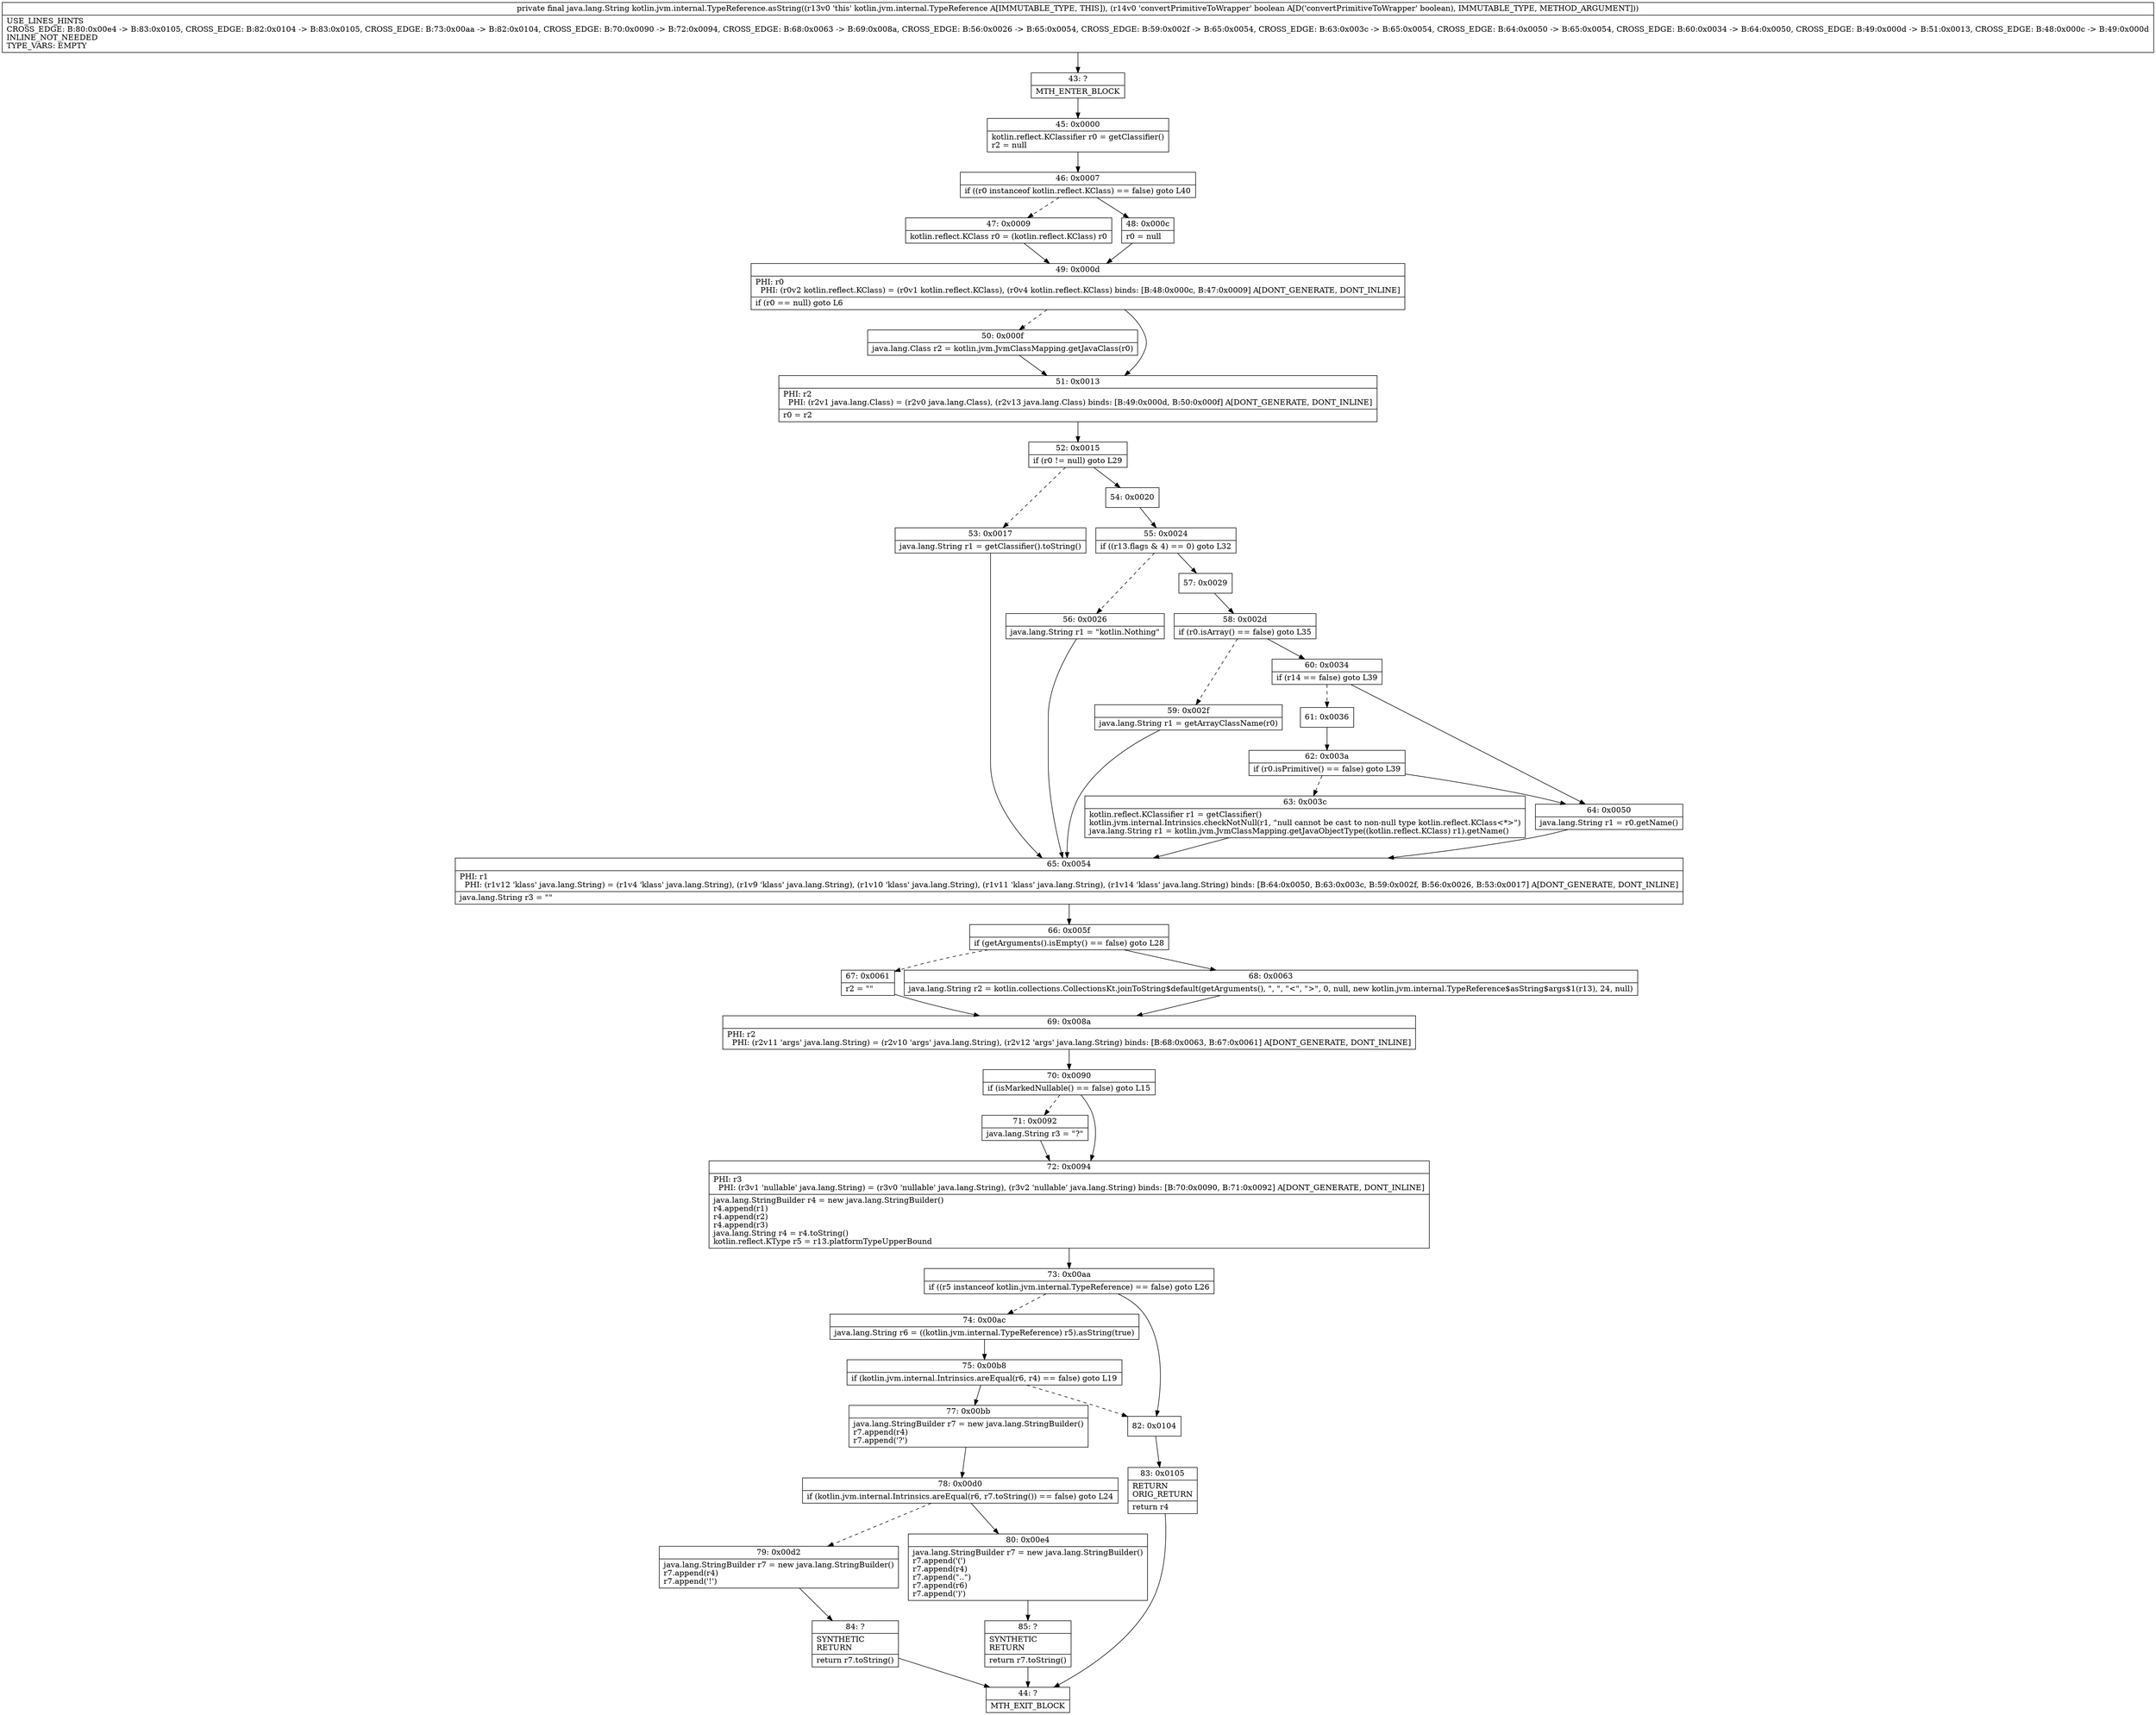 digraph "CFG forkotlin.jvm.internal.TypeReference.asString(Z)Ljava\/lang\/String;" {
Node_43 [shape=record,label="{43\:\ ?|MTH_ENTER_BLOCK\l}"];
Node_45 [shape=record,label="{45\:\ 0x0000|kotlin.reflect.KClassifier r0 = getClassifier()\lr2 = null\l}"];
Node_46 [shape=record,label="{46\:\ 0x0007|if ((r0 instanceof kotlin.reflect.KClass) == false) goto L40\l}"];
Node_47 [shape=record,label="{47\:\ 0x0009|kotlin.reflect.KClass r0 = (kotlin.reflect.KClass) r0\l}"];
Node_49 [shape=record,label="{49\:\ 0x000d|PHI: r0 \l  PHI: (r0v2 kotlin.reflect.KClass) = (r0v1 kotlin.reflect.KClass), (r0v4 kotlin.reflect.KClass) binds: [B:48:0x000c, B:47:0x0009] A[DONT_GENERATE, DONT_INLINE]\l|if (r0 == null) goto L6\l}"];
Node_50 [shape=record,label="{50\:\ 0x000f|java.lang.Class r2 = kotlin.jvm.JvmClassMapping.getJavaClass(r0)\l}"];
Node_51 [shape=record,label="{51\:\ 0x0013|PHI: r2 \l  PHI: (r2v1 java.lang.Class) = (r2v0 java.lang.Class), (r2v13 java.lang.Class) binds: [B:49:0x000d, B:50:0x000f] A[DONT_GENERATE, DONT_INLINE]\l|r0 = r2\l}"];
Node_52 [shape=record,label="{52\:\ 0x0015|if (r0 != null) goto L29\l}"];
Node_53 [shape=record,label="{53\:\ 0x0017|java.lang.String r1 = getClassifier().toString()\l}"];
Node_65 [shape=record,label="{65\:\ 0x0054|PHI: r1 \l  PHI: (r1v12 'klass' java.lang.String) = (r1v4 'klass' java.lang.String), (r1v9 'klass' java.lang.String), (r1v10 'klass' java.lang.String), (r1v11 'klass' java.lang.String), (r1v14 'klass' java.lang.String) binds: [B:64:0x0050, B:63:0x003c, B:59:0x002f, B:56:0x0026, B:53:0x0017] A[DONT_GENERATE, DONT_INLINE]\l|java.lang.String r3 = \"\"\l}"];
Node_66 [shape=record,label="{66\:\ 0x005f|if (getArguments().isEmpty() == false) goto L28\l}"];
Node_67 [shape=record,label="{67\:\ 0x0061|r2 = \"\"\l}"];
Node_69 [shape=record,label="{69\:\ 0x008a|PHI: r2 \l  PHI: (r2v11 'args' java.lang.String) = (r2v10 'args' java.lang.String), (r2v12 'args' java.lang.String) binds: [B:68:0x0063, B:67:0x0061] A[DONT_GENERATE, DONT_INLINE]\l}"];
Node_70 [shape=record,label="{70\:\ 0x0090|if (isMarkedNullable() == false) goto L15\l}"];
Node_71 [shape=record,label="{71\:\ 0x0092|java.lang.String r3 = \"?\"\l}"];
Node_72 [shape=record,label="{72\:\ 0x0094|PHI: r3 \l  PHI: (r3v1 'nullable' java.lang.String) = (r3v0 'nullable' java.lang.String), (r3v2 'nullable' java.lang.String) binds: [B:70:0x0090, B:71:0x0092] A[DONT_GENERATE, DONT_INLINE]\l|java.lang.StringBuilder r4 = new java.lang.StringBuilder()\lr4.append(r1)\lr4.append(r2)\lr4.append(r3)\ljava.lang.String r4 = r4.toString()\lkotlin.reflect.KType r5 = r13.platformTypeUpperBound\l}"];
Node_73 [shape=record,label="{73\:\ 0x00aa|if ((r5 instanceof kotlin.jvm.internal.TypeReference) == false) goto L26\l}"];
Node_74 [shape=record,label="{74\:\ 0x00ac|java.lang.String r6 = ((kotlin.jvm.internal.TypeReference) r5).asString(true)\l}"];
Node_75 [shape=record,label="{75\:\ 0x00b8|if (kotlin.jvm.internal.Intrinsics.areEqual(r6, r4) == false) goto L19\l}"];
Node_77 [shape=record,label="{77\:\ 0x00bb|java.lang.StringBuilder r7 = new java.lang.StringBuilder()\lr7.append(r4)\lr7.append('?')\l}"];
Node_78 [shape=record,label="{78\:\ 0x00d0|if (kotlin.jvm.internal.Intrinsics.areEqual(r6, r7.toString()) == false) goto L24\l}"];
Node_79 [shape=record,label="{79\:\ 0x00d2|java.lang.StringBuilder r7 = new java.lang.StringBuilder()\lr7.append(r4)\lr7.append('!')\l}"];
Node_84 [shape=record,label="{84\:\ ?|SYNTHETIC\lRETURN\l|return r7.toString()\l}"];
Node_44 [shape=record,label="{44\:\ ?|MTH_EXIT_BLOCK\l}"];
Node_80 [shape=record,label="{80\:\ 0x00e4|java.lang.StringBuilder r7 = new java.lang.StringBuilder()\lr7.append('(')\lr7.append(r4)\lr7.append(\"..\")\lr7.append(r6)\lr7.append(')')\l}"];
Node_85 [shape=record,label="{85\:\ ?|SYNTHETIC\lRETURN\l|return r7.toString()\l}"];
Node_82 [shape=record,label="{82\:\ 0x0104}"];
Node_83 [shape=record,label="{83\:\ 0x0105|RETURN\lORIG_RETURN\l|return r4\l}"];
Node_68 [shape=record,label="{68\:\ 0x0063|java.lang.String r2 = kotlin.collections.CollectionsKt.joinToString$default(getArguments(), \", \", \"\<\", \"\>\", 0, null, new kotlin.jvm.internal.TypeReference$asString$args$1(r13), 24, null)\l}"];
Node_54 [shape=record,label="{54\:\ 0x0020}"];
Node_55 [shape=record,label="{55\:\ 0x0024|if ((r13.flags & 4) == 0) goto L32\l}"];
Node_56 [shape=record,label="{56\:\ 0x0026|java.lang.String r1 = \"kotlin.Nothing\"\l}"];
Node_57 [shape=record,label="{57\:\ 0x0029}"];
Node_58 [shape=record,label="{58\:\ 0x002d|if (r0.isArray() == false) goto L35\l}"];
Node_59 [shape=record,label="{59\:\ 0x002f|java.lang.String r1 = getArrayClassName(r0)\l}"];
Node_60 [shape=record,label="{60\:\ 0x0034|if (r14 == false) goto L39\l}"];
Node_61 [shape=record,label="{61\:\ 0x0036}"];
Node_62 [shape=record,label="{62\:\ 0x003a|if (r0.isPrimitive() == false) goto L39\l}"];
Node_63 [shape=record,label="{63\:\ 0x003c|kotlin.reflect.KClassifier r1 = getClassifier()\lkotlin.jvm.internal.Intrinsics.checkNotNull(r1, \"null cannot be cast to non\-null type kotlin.reflect.KClass\<*\>\")\ljava.lang.String r1 = kotlin.jvm.JvmClassMapping.getJavaObjectType((kotlin.reflect.KClass) r1).getName()\l}"];
Node_64 [shape=record,label="{64\:\ 0x0050|java.lang.String r1 = r0.getName()\l}"];
Node_48 [shape=record,label="{48\:\ 0x000c|r0 = null\l}"];
MethodNode[shape=record,label="{private final java.lang.String kotlin.jvm.internal.TypeReference.asString((r13v0 'this' kotlin.jvm.internal.TypeReference A[IMMUTABLE_TYPE, THIS]), (r14v0 'convertPrimitiveToWrapper' boolean A[D('convertPrimitiveToWrapper' boolean), IMMUTABLE_TYPE, METHOD_ARGUMENT]))  | USE_LINES_HINTS\lCROSS_EDGE: B:80:0x00e4 \-\> B:83:0x0105, CROSS_EDGE: B:82:0x0104 \-\> B:83:0x0105, CROSS_EDGE: B:73:0x00aa \-\> B:82:0x0104, CROSS_EDGE: B:70:0x0090 \-\> B:72:0x0094, CROSS_EDGE: B:68:0x0063 \-\> B:69:0x008a, CROSS_EDGE: B:56:0x0026 \-\> B:65:0x0054, CROSS_EDGE: B:59:0x002f \-\> B:65:0x0054, CROSS_EDGE: B:63:0x003c \-\> B:65:0x0054, CROSS_EDGE: B:64:0x0050 \-\> B:65:0x0054, CROSS_EDGE: B:60:0x0034 \-\> B:64:0x0050, CROSS_EDGE: B:49:0x000d \-\> B:51:0x0013, CROSS_EDGE: B:48:0x000c \-\> B:49:0x000d\lINLINE_NOT_NEEDED\lTYPE_VARS: EMPTY\l}"];
MethodNode -> Node_43;Node_43 -> Node_45;
Node_45 -> Node_46;
Node_46 -> Node_47[style=dashed];
Node_46 -> Node_48;
Node_47 -> Node_49;
Node_49 -> Node_50[style=dashed];
Node_49 -> Node_51;
Node_50 -> Node_51;
Node_51 -> Node_52;
Node_52 -> Node_53[style=dashed];
Node_52 -> Node_54;
Node_53 -> Node_65;
Node_65 -> Node_66;
Node_66 -> Node_67[style=dashed];
Node_66 -> Node_68;
Node_67 -> Node_69;
Node_69 -> Node_70;
Node_70 -> Node_71[style=dashed];
Node_70 -> Node_72;
Node_71 -> Node_72;
Node_72 -> Node_73;
Node_73 -> Node_74[style=dashed];
Node_73 -> Node_82;
Node_74 -> Node_75;
Node_75 -> Node_77;
Node_75 -> Node_82[style=dashed];
Node_77 -> Node_78;
Node_78 -> Node_79[style=dashed];
Node_78 -> Node_80;
Node_79 -> Node_84;
Node_84 -> Node_44;
Node_80 -> Node_85;
Node_85 -> Node_44;
Node_82 -> Node_83;
Node_83 -> Node_44;
Node_68 -> Node_69;
Node_54 -> Node_55;
Node_55 -> Node_56[style=dashed];
Node_55 -> Node_57;
Node_56 -> Node_65;
Node_57 -> Node_58;
Node_58 -> Node_59[style=dashed];
Node_58 -> Node_60;
Node_59 -> Node_65;
Node_60 -> Node_61[style=dashed];
Node_60 -> Node_64;
Node_61 -> Node_62;
Node_62 -> Node_63[style=dashed];
Node_62 -> Node_64;
Node_63 -> Node_65;
Node_64 -> Node_65;
Node_48 -> Node_49;
}

